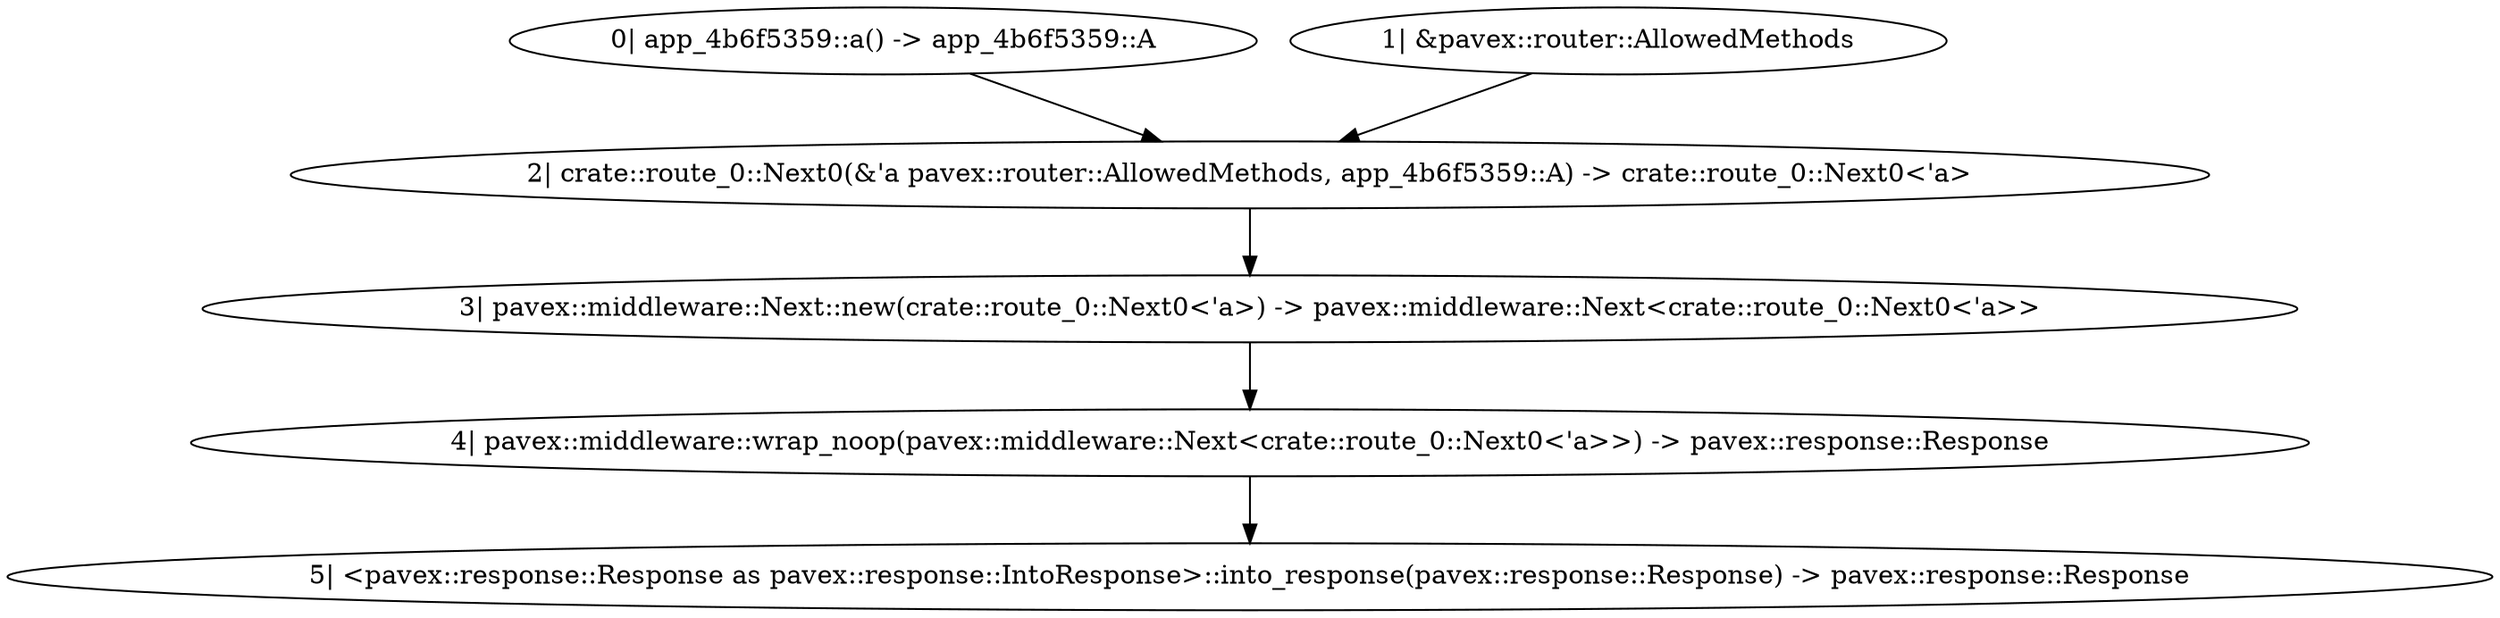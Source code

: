 digraph "* * - 0" {
    0 [ label = "0| app_4b6f5359::a() -> app_4b6f5359::A"]
    1 [ label = "1| &pavex::router::AllowedMethods"]
    2 [ label = "2| crate::route_0::Next0(&'a pavex::router::AllowedMethods, app_4b6f5359::A) -> crate::route_0::Next0<'a>"]
    3 [ label = "3| pavex::middleware::Next::new(crate::route_0::Next0<'a>) -> pavex::middleware::Next<crate::route_0::Next0<'a>>"]
    4 [ label = "4| pavex::middleware::wrap_noop(pavex::middleware::Next<crate::route_0::Next0<'a>>) -> pavex::response::Response"]
    5 [ label = "5| <pavex::response::Response as pavex::response::IntoResponse>::into_response(pavex::response::Response) -> pavex::response::Response"]
    3 -> 4 [ ]
    2 -> 3 [ ]
    0 -> 2 [ ]
    4 -> 5 [ ]
    1 -> 2 [ ]
}

digraph "* * - 1" {
    0 [ label = "0| &app_4b6f5359::A"]
    1 [ label = "1| app_4b6f5359::pre(&app_4b6f5359::A) -> pavex::middleware::Processing<pavex::response::Response>"]
    0 -> 1 [ ]
}

digraph "* * - 2" {
    0 [ label = "0| &pavex::router::AllowedMethods"]
    1 [ label = "1| crate::route_0::Next1(&'a pavex::router::AllowedMethods) -> crate::route_0::Next1<'a>"]
    2 [ label = "2| pavex::middleware::Next::new(crate::route_0::Next1<'a>) -> pavex::middleware::Next<crate::route_0::Next1<'a>>"]
    3 [ label = "3| &app_4b6f5359::A"]
    4 [ label = "4| app_4b6f5359::wrap(pavex::middleware::Next<crate::route_0::Next1<'a>>, &app_4b6f5359::A) -> pavex::response::Response"]
    5 [ label = "5| <pavex::response::Response as pavex::response::IntoResponse>::into_response(pavex::response::Response) -> pavex::response::Response"]
    0 -> 1 [ ]
    2 -> 4 [ ]
    1 -> 2 [ ]
    4 -> 5 [ ]
    3 -> 4 [ ]
}

digraph "* * - 3" {
    0 [ label = "0| &pavex::router::AllowedMethods"]
    1 [ label = "1| pavex::router::default_fallback(&pavex::router::AllowedMethods) -> pavex::response::Response"]
    2 [ label = "2| <pavex::response::Response as pavex::response::IntoResponse>::into_response(pavex::response::Response) -> pavex::response::Response"]
    1 -> 2 [ ]
    0 -> 1 [ ]
}

digraph "* * - 4" {
    0 [ label = "0| pavex::response::Response"]
    1 [ label = "1| app_4b6f5359::A"]
    2 [ label = "2| app_4b6f5359::post(pavex::response::Response, app_4b6f5359::A) -> pavex::response::Response"]
    3 [ label = "3| <pavex::response::Response as pavex::response::IntoResponse>::into_response(pavex::response::Response) -> pavex::response::Response"]
    0 -> 2 [ ]
    1 -> 2 [ ]
    2 -> 3 [ ]
}

digraph "GET / - 0" {
    0 [ label = "0| app_4b6f5359::a() -> app_4b6f5359::A"]
    1 [ label = "1| crate::route_1::Next0(app_4b6f5359::A) -> crate::route_1::Next0"]
    2 [ label = "2| pavex::middleware::Next::new(crate::route_1::Next0) -> pavex::middleware::Next<crate::route_1::Next0>"]
    3 [ label = "3| pavex::middleware::wrap_noop(pavex::middleware::Next<crate::route_1::Next0>) -> pavex::response::Response"]
    4 [ label = "4| <pavex::response::Response as pavex::response::IntoResponse>::into_response(pavex::response::Response) -> pavex::response::Response"]
    2 -> 3 [ ]
    1 -> 2 [ ]
    0 -> 1 [ ]
    3 -> 4 [ ]
}

digraph "GET / - 1" {
    0 [ label = "0| &app_4b6f5359::A"]
    1 [ label = "1| app_4b6f5359::pre(&app_4b6f5359::A) -> pavex::middleware::Processing<pavex::response::Response>"]
    0 -> 1 [ ]
}

digraph "GET / - 2" {
    0 [ label = "0| crate::route_1::Next1() -> crate::route_1::Next1"]
    1 [ label = "1| pavex::middleware::Next::new(crate::route_1::Next1) -> pavex::middleware::Next<crate::route_1::Next1>"]
    2 [ label = "2| &app_4b6f5359::A"]
    3 [ label = "3| app_4b6f5359::wrap(pavex::middleware::Next<crate::route_1::Next1>, &app_4b6f5359::A) -> pavex::response::Response"]
    4 [ label = "4| <pavex::response::Response as pavex::response::IntoResponse>::into_response(pavex::response::Response) -> pavex::response::Response"]
    1 -> 3 [ ]
    0 -> 1 [ ]
    3 -> 4 [ ]
    2 -> 3 [ ]
}

digraph "GET / - 3" {
    0 [ label = "0| app_4b6f5359::handler() -> pavex::response::Response"]
    1 [ label = "1| <pavex::response::Response as pavex::response::IntoResponse>::into_response(pavex::response::Response) -> pavex::response::Response"]
    0 -> 1 [ ]
}

digraph "GET / - 4" {
    0 [ label = "0| pavex::response::Response"]
    1 [ label = "1| app_4b6f5359::A"]
    2 [ label = "2| app_4b6f5359::post(pavex::response::Response, app_4b6f5359::A) -> pavex::response::Response"]
    3 [ label = "3| <pavex::response::Response as pavex::response::IntoResponse>::into_response(pavex::response::Response) -> pavex::response::Response"]
    0 -> 2 [ ]
    1 -> 2 [ ]
    2 -> 3 [ ]
}

digraph app_state {
    0 [ label = "0| crate::ApplicationState() -> crate::ApplicationState"]
}
